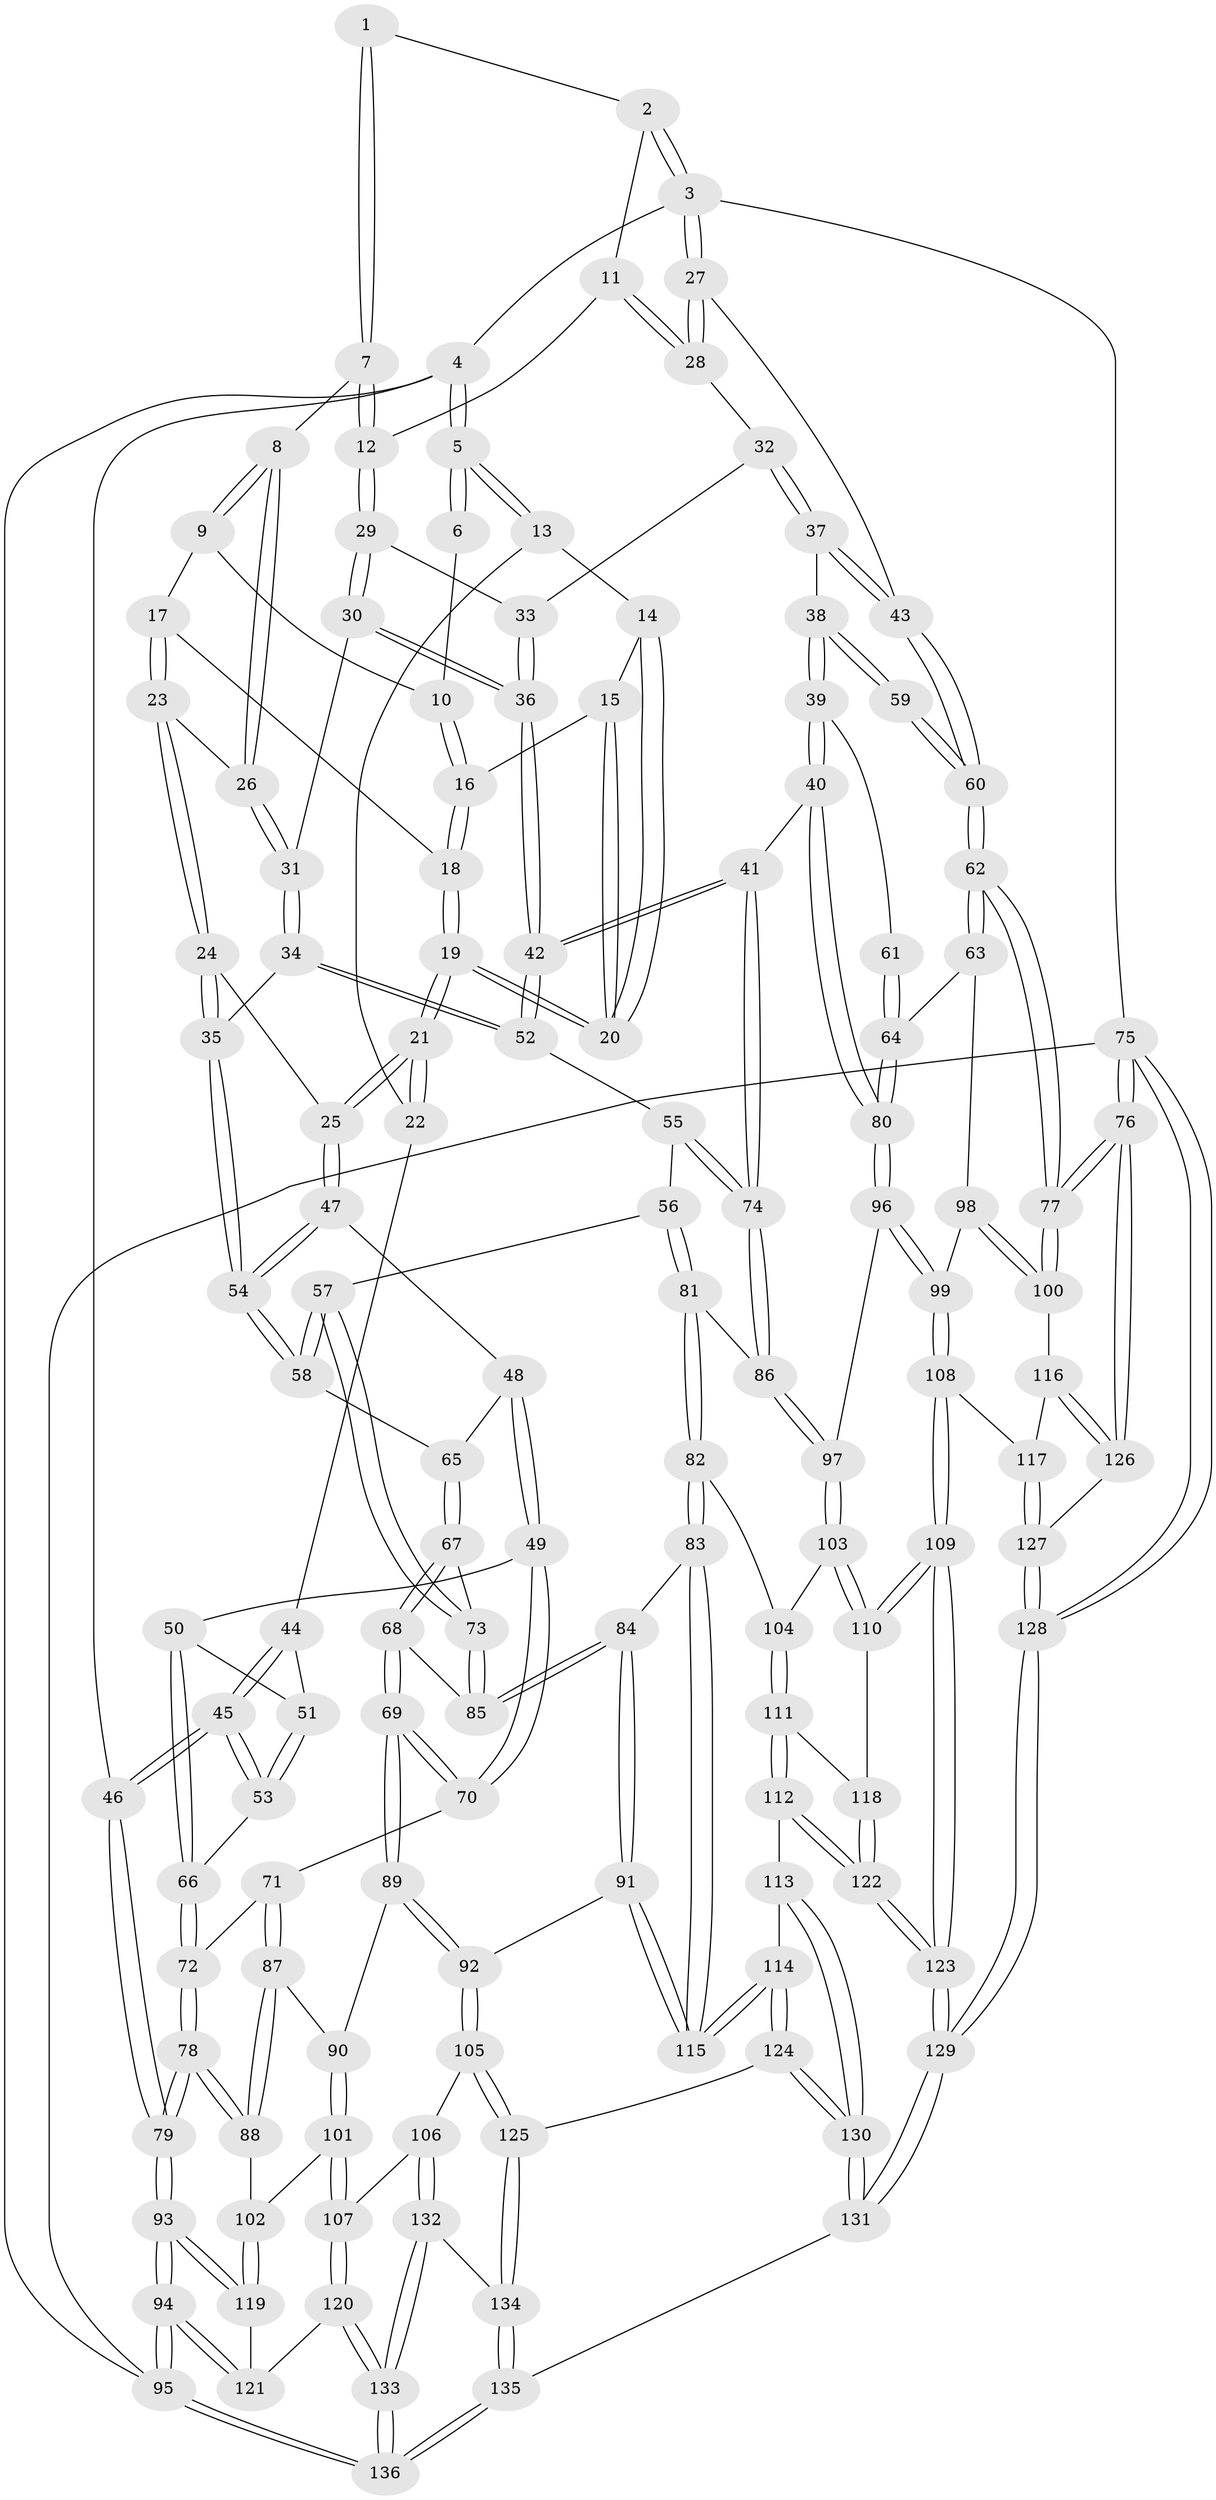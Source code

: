 // coarse degree distribution, {7: 0.018518518518518517, 11: 0.018518518518518517, 2: 0.037037037037037035, 5: 0.2222222222222222, 6: 0.09259259259259259, 3: 0.18518518518518517, 4: 0.4074074074074074, 8: 0.018518518518518517}
// Generated by graph-tools (version 1.1) at 2025/21/03/04/25 18:21:13]
// undirected, 136 vertices, 337 edges
graph export_dot {
graph [start="1"]
  node [color=gray90,style=filled];
  1 [pos="+0.6244549925348011+0"];
  2 [pos="+0.7313874776426317+0"];
  3 [pos="+1+0"];
  4 [pos="+0+0"];
  5 [pos="+0+0"];
  6 [pos="+0.3781019388376567+0"];
  7 [pos="+0.5227451409892037+0.14834895371520634"];
  8 [pos="+0.4864530866600124+0.14999070697174152"];
  9 [pos="+0.36016112934251193+0.0009737719400549564"];
  10 [pos="+0.35276310659668975+0"];
  11 [pos="+0.6878135234294006+0.13139242059497652"];
  12 [pos="+0.5650642048508768+0.17746633348677188"];
  13 [pos="+0+0"];
  14 [pos="+0.037275040060111404+0.011285629649064254"];
  15 [pos="+0.21864493155197737+0.08324708942349913"];
  16 [pos="+0.23607994211139147+0.07544608526518148"];
  17 [pos="+0.34127600996711893+0.14895744897728996"];
  18 [pos="+0.28294492015128114+0.14250075816414912"];
  19 [pos="+0.19442976628234637+0.29003510102975333"];
  20 [pos="+0.18908829997508406+0.2272726780228275"];
  21 [pos="+0.19440661900210743+0.29127176705955965"];
  22 [pos="+0.111941206100945+0.2915911392034553"];
  23 [pos="+0.35924293946922325+0.21829112779958745"];
  24 [pos="+0.3349388855758154+0.2557129929717567"];
  25 [pos="+0.21200619591549197+0.30375361567578746"];
  26 [pos="+0.4493739334982058+0.18577811342288203"];
  27 [pos="+1+0"];
  28 [pos="+0.7514261388768462+0.20906916339690312"];
  29 [pos="+0.5809878881642482+0.27663043334614423"];
  30 [pos="+0.5452363017822978+0.32474217905505803"];
  31 [pos="+0.49304038883600304+0.34592862373174066"];
  32 [pos="+0.7551072843276314+0.2910344506375862"];
  33 [pos="+0.7466950944057099+0.2940555642533367"];
  34 [pos="+0.4732309449715737+0.36221423720709434"];
  35 [pos="+0.4727455685227514+0.3625384889295464"];
  36 [pos="+0.6440089052274142+0.4246836525663654"];
  37 [pos="+0.7984378600335792+0.31918450915773006"];
  38 [pos="+0.8392189637184311+0.390085702842223"];
  39 [pos="+0.8025969323874428+0.48380570584843163"];
  40 [pos="+0.7674620059205706+0.555453734875437"];
  41 [pos="+0.7560176801826495+0.5531411775445014"];
  42 [pos="+0.644880166264432+0.4625592608594864"];
  43 [pos="+1+0"];
  44 [pos="+0.0746486600854792+0.3050222799103744"];
  45 [pos="+0+0.35995322504163807"];
  46 [pos="+0+0.3595089054541967"];
  47 [pos="+0.21835466913733098+0.32758827117059197"];
  48 [pos="+0.21687859844270677+0.42241183885966493"];
  49 [pos="+0.16815430948175533+0.46959488219301504"];
  50 [pos="+0.15080973003342935+0.4709629252089384"];
  51 [pos="+0.08534620610649644+0.4352753303785871"];
  52 [pos="+0.6226738418736131+0.47021827643288916"];
  53 [pos="+0.027624042669304377+0.47592599661995716"];
  54 [pos="+0.4413352445541441+0.43738872204705137"];
  55 [pos="+0.589047865325957+0.48738613863792823"];
  56 [pos="+0.4798189971743775+0.49633064366709073"];
  57 [pos="+0.44700939675103996+0.4748665421687524"];
  58 [pos="+0.4413312503640887+0.43751214861887255"];
  59 [pos="+1+0.3975377941279754"];
  60 [pos="+1+0.3651645977648124"];
  61 [pos="+0.9362494677601966+0.4997851697200012"];
  62 [pos="+1+0.6215152225393697"];
  63 [pos="+0.9946075745018431+0.611234629368507"];
  64 [pos="+0.9110275546154569+0.5801595582777441"];
  65 [pos="+0.24687789670719026+0.4549665594583397"];
  66 [pos="+0.06178910406827266+0.506965303616181"];
  67 [pos="+0.2659044444140177+0.4895136317547609"];
  68 [pos="+0.2787318245410017+0.5777321143043749"];
  69 [pos="+0.24936708023681523+0.6478789250557091"];
  70 [pos="+0.15817815342737993+0.5789584031752534"];
  71 [pos="+0.10267643658401222+0.5867966409985964"];
  72 [pos="+0.06728490710468849+0.5567870247246632"];
  73 [pos="+0.42488799473530314+0.4967933074729638"];
  74 [pos="+0.5858168067020488+0.6329693651739136"];
  75 [pos="+1+1"];
  76 [pos="+1+1"];
  77 [pos="+1+0.6663136756857255"];
  78 [pos="+0+0.6748764988780769"];
  79 [pos="+0+0.6748080997562033"];
  80 [pos="+0.7824765284493758+0.5775821634291296"];
  81 [pos="+0.5410314920520157+0.6497245675178098"];
  82 [pos="+0.4984668249290144+0.6911689754023626"];
  83 [pos="+0.49751309610400996+0.6915737635085935"];
  84 [pos="+0.40923662354280443+0.6838739235697391"];
  85 [pos="+0.40183825441938753+0.5357470375083097"];
  86 [pos="+0.573027857497423+0.6439386869365383"];
  87 [pos="+0.08801744247869281+0.6218931610397854"];
  88 [pos="+0.009876616822536793+0.7091294480887907"];
  89 [pos="+0.2512580854557471+0.6566711903121272"];
  90 [pos="+0.15580646972052603+0.6926672090053373"];
  91 [pos="+0.3165804483863559+0.7226574367680718"];
  92 [pos="+0.30757150591411325+0.7259229353039335"];
  93 [pos="+0+0.845192958226817"];
  94 [pos="+0+1"];
  95 [pos="+0+1"];
  96 [pos="+0.7859296387546157+0.6375786944196687"];
  97 [pos="+0.6591642887599453+0.7288117332470652"];
  98 [pos="+0.9077632135795481+0.6933782732687861"];
  99 [pos="+0.817076391679163+0.7063681293457904"];
  100 [pos="+0.9776709490890263+0.7553152377216112"];
  101 [pos="+0.09570443726037019+0.7374261751772403"];
  102 [pos="+0.045592369465983974+0.7310634617938423"];
  103 [pos="+0.6593265265706404+0.757048747162828"];
  104 [pos="+0.5599308134418783+0.7570042232856363"];
  105 [pos="+0.2984867930657089+0.7746595149718957"];
  106 [pos="+0.25686676732099095+0.8042586840408957"];
  107 [pos="+0.14770539747338493+0.8024349952272108"];
  108 [pos="+0.8200633494114222+0.7838321955190568"];
  109 [pos="+0.7576492542334474+0.8480087381129846"];
  110 [pos="+0.6650376047827148+0.7763659536135651"];
  111 [pos="+0.57889805450554+0.8130514576113476"];
  112 [pos="+0.5452512459369124+0.8407438168320507"];
  113 [pos="+0.5101754972483492+0.8436861589217743"];
  114 [pos="+0.4848715614155751+0.8291386585406116"];
  115 [pos="+0.48478845105385043+0.8200963709492083"];
  116 [pos="+0.9225183213006213+0.8037216415521286"];
  117 [pos="+0.907342132405583+0.8118818046306692"];
  118 [pos="+0.6065451477814026+0.8161892126541532"];
  119 [pos="+0.052541892125836244+0.8264429321685322"];
  120 [pos="+0.09054695985100032+0.8961855041014244"];
  121 [pos="+0.07953772589040624+0.8944268669313231"];
  122 [pos="+0.6601957609685979+0.9904827439514877"];
  123 [pos="+0.710507473432873+1"];
  124 [pos="+0.40155449617572453+0.8741716283600096"];
  125 [pos="+0.3739957199496778+0.8751518293090241"];
  126 [pos="+1+0.8900056399207935"];
  127 [pos="+0.9160015170503574+0.840169331743954"];
  128 [pos="+1+1"];
  129 [pos="+0.7124372058943693+1"];
  130 [pos="+0.5241190065407858+0.9774625931603013"];
  131 [pos="+0.6623449666672893+1"];
  132 [pos="+0.21594523322939443+0.9032427372066756"];
  133 [pos="+0.17075667928143526+0.9672108553947417"];
  134 [pos="+0.35475424529054467+0.9411712397531801"];
  135 [pos="+0.324700827322013+1"];
  136 [pos="+0.2307214930188445+1"];
  1 -- 2;
  1 -- 7;
  1 -- 7;
  2 -- 3;
  2 -- 3;
  2 -- 11;
  3 -- 4;
  3 -- 27;
  3 -- 27;
  3 -- 75;
  4 -- 5;
  4 -- 5;
  4 -- 46;
  4 -- 95;
  5 -- 6;
  5 -- 6;
  5 -- 13;
  5 -- 13;
  6 -- 10;
  7 -- 8;
  7 -- 12;
  7 -- 12;
  8 -- 9;
  8 -- 9;
  8 -- 26;
  8 -- 26;
  9 -- 10;
  9 -- 17;
  10 -- 16;
  10 -- 16;
  11 -- 12;
  11 -- 28;
  11 -- 28;
  12 -- 29;
  12 -- 29;
  13 -- 14;
  13 -- 22;
  14 -- 15;
  14 -- 20;
  14 -- 20;
  15 -- 16;
  15 -- 20;
  15 -- 20;
  16 -- 18;
  16 -- 18;
  17 -- 18;
  17 -- 23;
  17 -- 23;
  18 -- 19;
  18 -- 19;
  19 -- 20;
  19 -- 20;
  19 -- 21;
  19 -- 21;
  21 -- 22;
  21 -- 22;
  21 -- 25;
  21 -- 25;
  22 -- 44;
  23 -- 24;
  23 -- 24;
  23 -- 26;
  24 -- 25;
  24 -- 35;
  24 -- 35;
  25 -- 47;
  25 -- 47;
  26 -- 31;
  26 -- 31;
  27 -- 28;
  27 -- 28;
  27 -- 43;
  28 -- 32;
  29 -- 30;
  29 -- 30;
  29 -- 33;
  30 -- 31;
  30 -- 36;
  30 -- 36;
  31 -- 34;
  31 -- 34;
  32 -- 33;
  32 -- 37;
  32 -- 37;
  33 -- 36;
  33 -- 36;
  34 -- 35;
  34 -- 52;
  34 -- 52;
  35 -- 54;
  35 -- 54;
  36 -- 42;
  36 -- 42;
  37 -- 38;
  37 -- 43;
  37 -- 43;
  38 -- 39;
  38 -- 39;
  38 -- 59;
  38 -- 59;
  39 -- 40;
  39 -- 40;
  39 -- 61;
  40 -- 41;
  40 -- 80;
  40 -- 80;
  41 -- 42;
  41 -- 42;
  41 -- 74;
  41 -- 74;
  42 -- 52;
  42 -- 52;
  43 -- 60;
  43 -- 60;
  44 -- 45;
  44 -- 45;
  44 -- 51;
  45 -- 46;
  45 -- 46;
  45 -- 53;
  45 -- 53;
  46 -- 79;
  46 -- 79;
  47 -- 48;
  47 -- 54;
  47 -- 54;
  48 -- 49;
  48 -- 49;
  48 -- 65;
  49 -- 50;
  49 -- 70;
  49 -- 70;
  50 -- 51;
  50 -- 66;
  50 -- 66;
  51 -- 53;
  51 -- 53;
  52 -- 55;
  53 -- 66;
  54 -- 58;
  54 -- 58;
  55 -- 56;
  55 -- 74;
  55 -- 74;
  56 -- 57;
  56 -- 81;
  56 -- 81;
  57 -- 58;
  57 -- 58;
  57 -- 73;
  57 -- 73;
  58 -- 65;
  59 -- 60;
  59 -- 60;
  60 -- 62;
  60 -- 62;
  61 -- 64;
  61 -- 64;
  62 -- 63;
  62 -- 63;
  62 -- 77;
  62 -- 77;
  63 -- 64;
  63 -- 98;
  64 -- 80;
  64 -- 80;
  65 -- 67;
  65 -- 67;
  66 -- 72;
  66 -- 72;
  67 -- 68;
  67 -- 68;
  67 -- 73;
  68 -- 69;
  68 -- 69;
  68 -- 85;
  69 -- 70;
  69 -- 70;
  69 -- 89;
  69 -- 89;
  70 -- 71;
  71 -- 72;
  71 -- 87;
  71 -- 87;
  72 -- 78;
  72 -- 78;
  73 -- 85;
  73 -- 85;
  74 -- 86;
  74 -- 86;
  75 -- 76;
  75 -- 76;
  75 -- 128;
  75 -- 128;
  75 -- 95;
  76 -- 77;
  76 -- 77;
  76 -- 126;
  76 -- 126;
  77 -- 100;
  77 -- 100;
  78 -- 79;
  78 -- 79;
  78 -- 88;
  78 -- 88;
  79 -- 93;
  79 -- 93;
  80 -- 96;
  80 -- 96;
  81 -- 82;
  81 -- 82;
  81 -- 86;
  82 -- 83;
  82 -- 83;
  82 -- 104;
  83 -- 84;
  83 -- 115;
  83 -- 115;
  84 -- 85;
  84 -- 85;
  84 -- 91;
  84 -- 91;
  86 -- 97;
  86 -- 97;
  87 -- 88;
  87 -- 88;
  87 -- 90;
  88 -- 102;
  89 -- 90;
  89 -- 92;
  89 -- 92;
  90 -- 101;
  90 -- 101;
  91 -- 92;
  91 -- 115;
  91 -- 115;
  92 -- 105;
  92 -- 105;
  93 -- 94;
  93 -- 94;
  93 -- 119;
  93 -- 119;
  94 -- 95;
  94 -- 95;
  94 -- 121;
  94 -- 121;
  95 -- 136;
  95 -- 136;
  96 -- 97;
  96 -- 99;
  96 -- 99;
  97 -- 103;
  97 -- 103;
  98 -- 99;
  98 -- 100;
  98 -- 100;
  99 -- 108;
  99 -- 108;
  100 -- 116;
  101 -- 102;
  101 -- 107;
  101 -- 107;
  102 -- 119;
  102 -- 119;
  103 -- 104;
  103 -- 110;
  103 -- 110;
  104 -- 111;
  104 -- 111;
  105 -- 106;
  105 -- 125;
  105 -- 125;
  106 -- 107;
  106 -- 132;
  106 -- 132;
  107 -- 120;
  107 -- 120;
  108 -- 109;
  108 -- 109;
  108 -- 117;
  109 -- 110;
  109 -- 110;
  109 -- 123;
  109 -- 123;
  110 -- 118;
  111 -- 112;
  111 -- 112;
  111 -- 118;
  112 -- 113;
  112 -- 122;
  112 -- 122;
  113 -- 114;
  113 -- 130;
  113 -- 130;
  114 -- 115;
  114 -- 115;
  114 -- 124;
  114 -- 124;
  116 -- 117;
  116 -- 126;
  116 -- 126;
  117 -- 127;
  117 -- 127;
  118 -- 122;
  118 -- 122;
  119 -- 121;
  120 -- 121;
  120 -- 133;
  120 -- 133;
  122 -- 123;
  122 -- 123;
  123 -- 129;
  123 -- 129;
  124 -- 125;
  124 -- 130;
  124 -- 130;
  125 -- 134;
  125 -- 134;
  126 -- 127;
  127 -- 128;
  127 -- 128;
  128 -- 129;
  128 -- 129;
  129 -- 131;
  129 -- 131;
  130 -- 131;
  130 -- 131;
  131 -- 135;
  132 -- 133;
  132 -- 133;
  132 -- 134;
  133 -- 136;
  133 -- 136;
  134 -- 135;
  134 -- 135;
  135 -- 136;
  135 -- 136;
}
